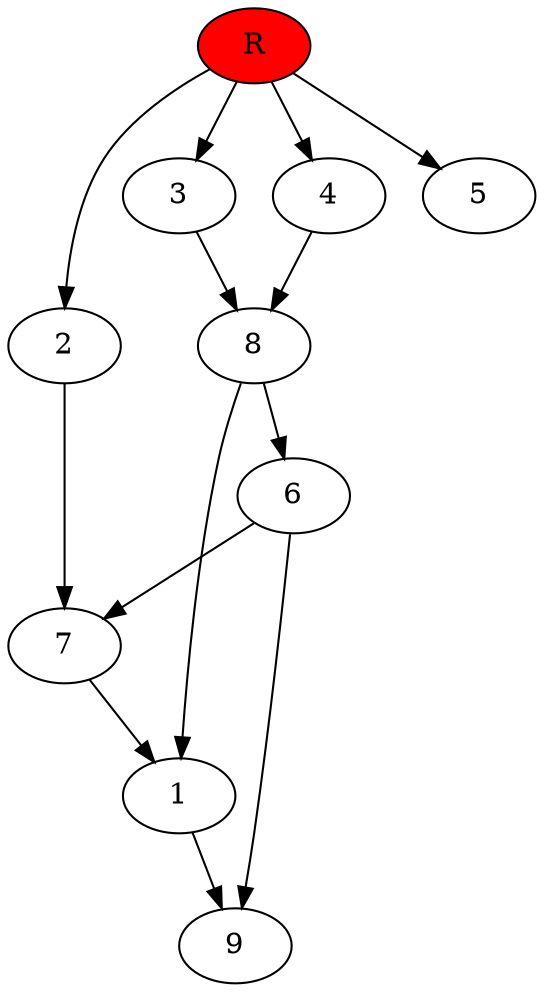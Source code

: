 digraph prb6674 {
	1
	2
	3
	4
	5
	6
	7
	8
	R [fillcolor="#ff0000" style=filled]
	1 -> 9
	2 -> 7
	3 -> 8
	4 -> 8
	6 -> 7
	6 -> 9
	7 -> 1
	8 -> 1
	8 -> 6
	R -> 2
	R -> 3
	R -> 4
	R -> 5
}
